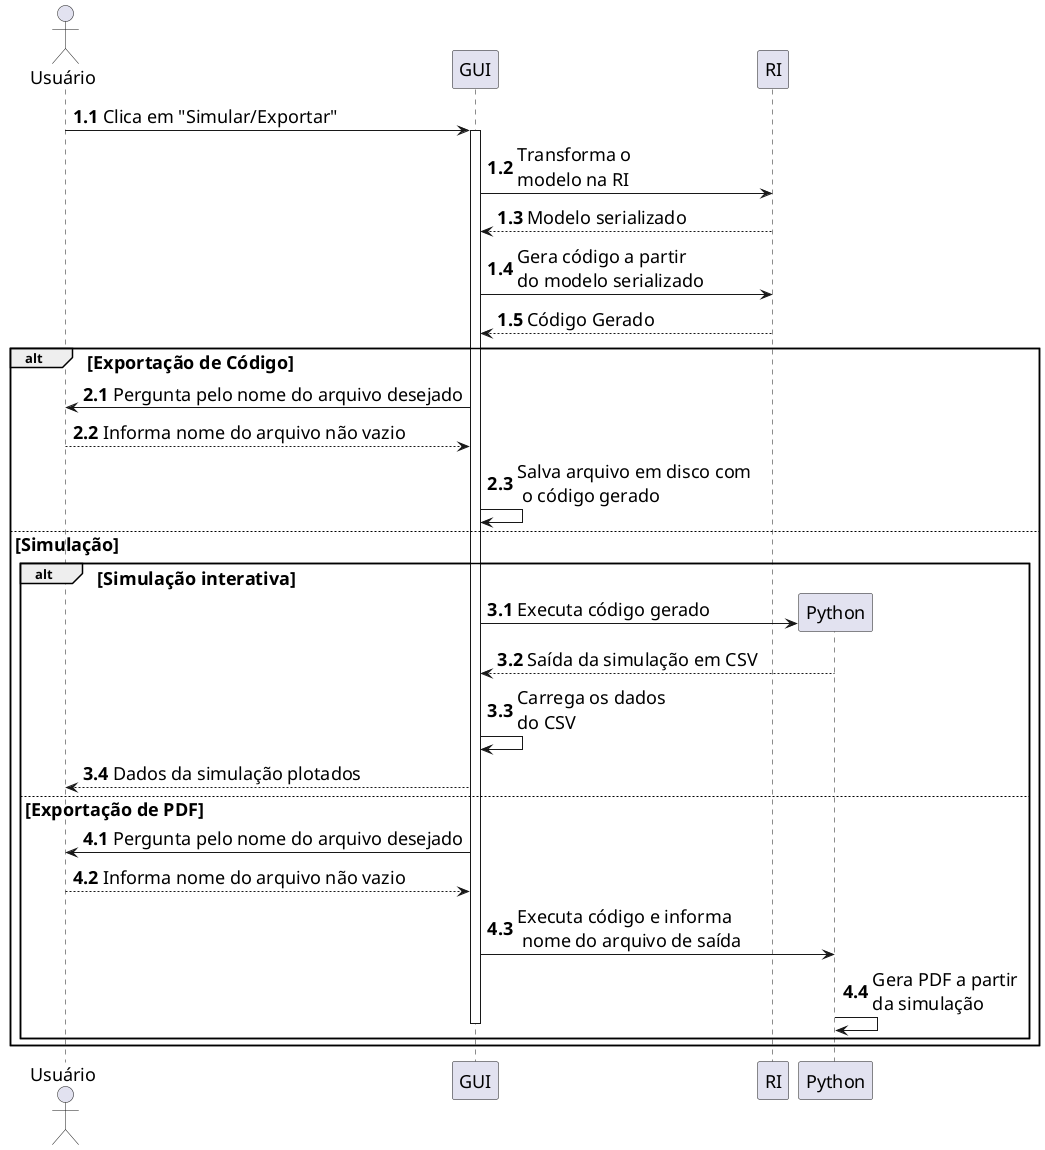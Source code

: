 @startuml gui-ri

skinparam {
    ArrowFontSize 18
    SequenceGroupFontSize 18
    ParticipantFontSize 18
    ActorFontSize 18
}

autonumber 1.1
actor Usuário as U

U -> GUI : Clica em "Simular/Exportar"
activate GUI

GUI -> RI : Transforma o\nmodelo na RI
GUI <-- RI : Modelo serializado

GUI -> RI : Gera código a partir\ndo modelo serializado
GUI <-- RI : Código Gerado

alt Exportação de Código

    autonumber 2.1

    GUI -> U : Pergunta pelo nome do arquivo desejado
    GUI <-- U : Informa nome do arquivo não vazio

    GUI -> GUI : Salva arquivo em disco com\n o código gerado

else Simulação

    create Python

    alt Simulação interativa

        autonumber 3.1

        GUI -> Python : Executa código gerado
        GUI <-- Python : Saída da simulação em CSV
        GUI -> GUI : Carrega os dados\ndo CSV
        U <-- GUI : Dados da simulação plotados

    else Exportação de PDF

        autonumber 4.1

        GUI -> U : Pergunta pelo nome do arquivo desejado
        GUI <-- U : Informa nome do arquivo não vazio

        GUI -> Python : Executa código e informa\n nome do arquivo de saída

        Python -> Python : Gera PDF a partir\nda simulação

        deactivate GUI

    end

end


@enduml